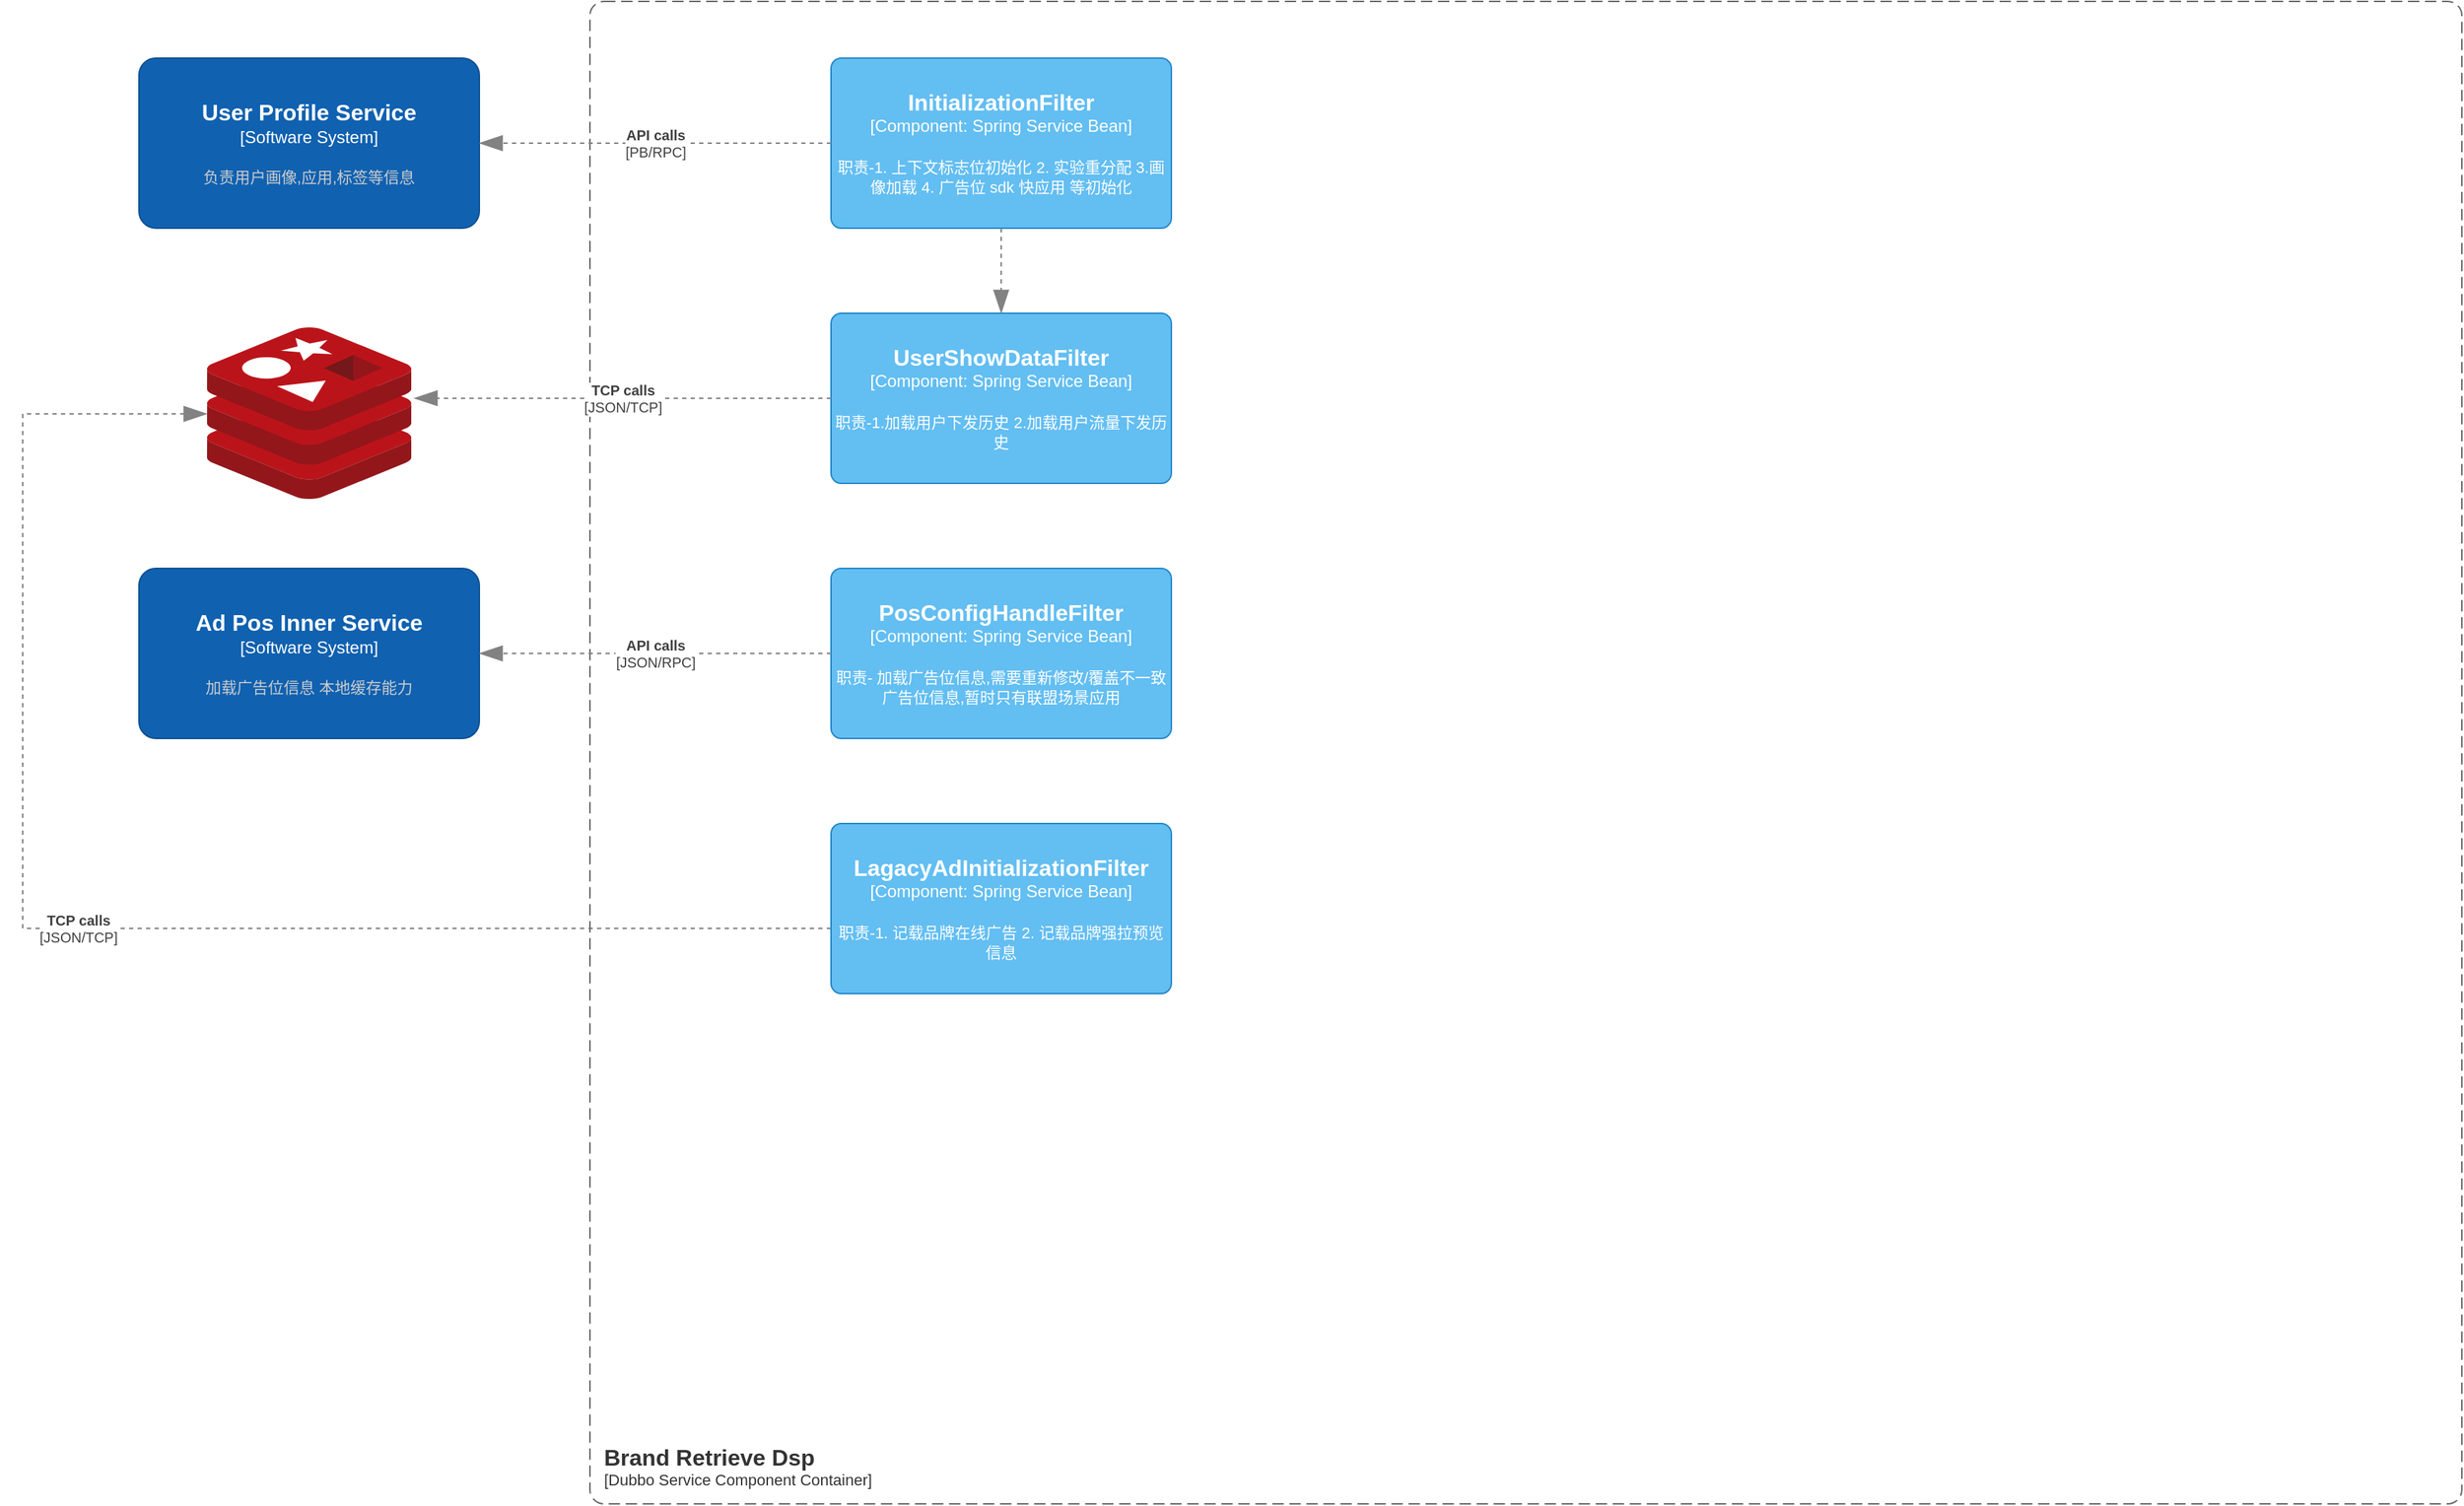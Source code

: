 <mxfile version="20.2.3" type="github">
  <diagram id="_kejkHLoAi_Xvs7EKm9Y" name="Page-1">
    <mxGraphModel dx="2522" dy="762" grid="1" gridSize="10" guides="1" tooltips="1" connect="1" arrows="1" fold="1" page="1" pageScale="1" pageWidth="1100" pageHeight="850" math="0" shadow="0">
      <root>
        <mxCell id="0" />
        <mxCell id="1" parent="0" />
        <object placeholders="1" c4Type="Relationship" c4Technology="JSON/TCP" c4Description="TCP calls" label="&lt;div style=&quot;text-align: left&quot;&gt;&lt;div style=&quot;text-align: center&quot;&gt;&lt;b&gt;%c4Description%&lt;/b&gt;&lt;/div&gt;&lt;div style=&quot;text-align: center&quot;&gt;[%c4Technology%]&lt;/div&gt;&lt;/div&gt;" id="WOmTLpk7vSfhDgGzJoGk-1">
          <mxCell style="endArrow=blockThin;html=1;fontSize=10;fontColor=#404040;strokeWidth=1;endFill=1;strokeColor=#828282;elbow=vertical;metaEdit=1;endSize=14;startSize=14;jumpStyle=arc;jumpSize=16;rounded=0;edgeStyle=orthogonalEdgeStyle;dashed=1;exitX=0;exitY=0.617;exitDx=0;exitDy=0;exitPerimeter=0;" edge="1" parent="1" source="vsTv3JggZ41B_fVjawvH-5" target="XntzjwP_xTA9c9DzUyBa-5">
            <mxGeometry width="240" relative="1" as="geometry">
              <mxPoint x="93.96" y="890.003" as="sourcePoint" />
              <mxPoint x="-200.003" y="890.003" as="targetPoint" />
              <Array as="points">
                <mxPoint x="-370" y="894" />
                <mxPoint x="-370" y="531" />
              </Array>
            </mxGeometry>
          </mxCell>
        </object>
        <object placeholders="1" c4Name="Brand Retrieve Dsp" c4Type="ContainerScopeBoundary" c4Application="Dubbo Service Component Container" label="&lt;font style=&quot;font-size: 16px&quot;&gt;&lt;b&gt;&lt;div style=&quot;text-align: left&quot;&gt;%c4Name%&lt;/div&gt;&lt;/b&gt;&lt;/font&gt;&lt;div style=&quot;text-align: left&quot;&gt;[%c4Application%]&lt;/div&gt;" id="vsTv3JggZ41B_fVjawvH-1">
          <mxCell style="rounded=1;fontSize=11;whiteSpace=wrap;html=1;dashed=1;arcSize=20;fillColor=none;strokeColor=#666666;fontColor=#333333;labelBackgroundColor=none;align=left;verticalAlign=bottom;labelBorderColor=none;spacingTop=0;spacing=10;dashPattern=8 4;metaEdit=1;rotatable=0;perimeter=rectanglePerimeter;noLabel=0;labelPadding=0;allowArrows=0;connectable=0;expand=0;recursiveResize=0;editable=1;pointerEvents=0;absoluteArcSize=1;points=[[0.25,0,0],[0.5,0,0],[0.75,0,0],[1,0.25,0],[1,0.5,0],[1,0.75,0],[0.75,1,0],[0.5,1,0],[0.25,1,0],[0,0.75,0],[0,0.5,0],[0,0.25,0]];" parent="1" vertex="1">
            <mxGeometry x="30" y="240" width="1320" height="1060" as="geometry" />
          </mxCell>
        </object>
        <object placeholders="1" c4Name="InitializationFilter" c4Type="Component" c4Technology="Spring Service Bean" c4Description="职责-1. 上下文标志位初始化 2. 实验重分配 3.画像加载 4. 广告位 sdk 快应用 等初始化" label="&lt;font style=&quot;font-size: 16px&quot;&gt;&lt;b&gt;%c4Name%&lt;/b&gt;&lt;/font&gt;&lt;div&gt;[%c4Type%: %c4Technology%]&lt;/div&gt;&lt;br&gt;&lt;div&gt;&lt;font style=&quot;font-size: 11px&quot;&gt;%c4Description%&lt;/font&gt;&lt;/div&gt;" id="vsTv3JggZ41B_fVjawvH-2">
          <mxCell style="rounded=1;whiteSpace=wrap;html=1;labelBackgroundColor=none;fillColor=#63BEF2;fontColor=#ffffff;align=center;arcSize=6;strokeColor=#2086C9;metaEdit=1;resizable=0;points=[[0.25,0,0],[0.5,0,0],[0.75,0,0],[1,0.25,0],[1,0.5,0],[1,0.75,0],[0.75,1,0],[0.5,1,0],[0.25,1,0],[0,0.75,0],[0,0.5,0],[0,0.25,0]];" parent="1" vertex="1">
            <mxGeometry x="200" y="280" width="240" height="120" as="geometry" />
          </mxCell>
        </object>
        <object placeholders="1" c4Name="UserShowDataFilter" c4Type="Component" c4Technology="Spring Service Bean" c4Description="职责-1.加载用户下发历史 2.加载用户流量下发历史" label="&lt;font style=&quot;font-size: 16px&quot;&gt;&lt;b&gt;%c4Name%&lt;/b&gt;&lt;/font&gt;&lt;div&gt;[%c4Type%: %c4Technology%]&lt;/div&gt;&lt;br&gt;&lt;div&gt;&lt;font style=&quot;font-size: 11px&quot;&gt;%c4Description%&lt;/font&gt;&lt;/div&gt;" id="vsTv3JggZ41B_fVjawvH-3">
          <mxCell style="rounded=1;whiteSpace=wrap;html=1;labelBackgroundColor=none;fillColor=#63BEF2;fontColor=#ffffff;align=center;arcSize=6;strokeColor=#2086C9;metaEdit=1;resizable=0;points=[[0.25,0,0],[0.5,0,0],[0.75,0,0],[1,0.25,0],[1,0.5,0],[1,0.75,0],[0.75,1,0],[0.5,1,0],[0.25,1,0],[0,0.75,0],[0,0.5,0],[0,0.25,0]];" parent="1" vertex="1">
            <mxGeometry x="200" y="460" width="240" height="120" as="geometry" />
          </mxCell>
        </object>
        <object placeholders="1" c4Name="PosConfigHandleFilter" c4Type="Component" c4Technology="Spring Service Bean" c4Description="职责- 加载广告位信息,需要重新修改/覆盖不一致广告位信息,暂时只有联盟场景应用" label="&lt;font style=&quot;font-size: 16px&quot;&gt;&lt;b&gt;%c4Name%&lt;/b&gt;&lt;/font&gt;&lt;div&gt;[%c4Type%: %c4Technology%]&lt;/div&gt;&lt;br&gt;&lt;div&gt;&lt;font style=&quot;font-size: 11px&quot;&gt;%c4Description%&lt;/font&gt;&lt;/div&gt;" id="vsTv3JggZ41B_fVjawvH-4">
          <mxCell style="rounded=1;whiteSpace=wrap;html=1;labelBackgroundColor=none;fillColor=#63BEF2;fontColor=#ffffff;align=center;arcSize=6;strokeColor=#2086C9;metaEdit=1;resizable=0;points=[[0.25,0,0],[0.5,0,0],[0.75,0,0],[1,0.25,0],[1,0.5,0],[1,0.75,0],[0.75,1,0],[0.5,1,0],[0.25,1,0],[0,0.75,0],[0,0.5,0],[0,0.25,0]];" parent="1" vertex="1">
            <mxGeometry x="200" y="640" width="240" height="120" as="geometry" />
          </mxCell>
        </object>
        <object placeholders="1" c4Name="LagacyAdInitializationFilter" c4Type="Component" c4Technology="Spring Service Bean" c4Description="职责-1. 记载品牌在线广告 2. 记载品牌强拉预览信息" label="&lt;font style=&quot;font-size: 16px&quot;&gt;&lt;b&gt;%c4Name%&lt;/b&gt;&lt;/font&gt;&lt;div&gt;[%c4Type%: %c4Technology%]&lt;/div&gt;&lt;br&gt;&lt;div&gt;&lt;font style=&quot;font-size: 11px&quot;&gt;%c4Description%&lt;/font&gt;&lt;/div&gt;" id="vsTv3JggZ41B_fVjawvH-5">
          <mxCell style="rounded=1;whiteSpace=wrap;html=1;labelBackgroundColor=none;fillColor=#63BEF2;fontColor=#ffffff;align=center;arcSize=6;strokeColor=#2086C9;metaEdit=1;resizable=0;points=[[0.25,0,0],[0.5,0,0],[0.75,0,0],[1,0.25,0],[1,0.5,0],[1,0.75,0],[0.75,1,0],[0.5,1,0],[0.25,1,0],[0,0.75,0],[0,0.5,0],[0,0.25,0]];" parent="1" vertex="1">
            <mxGeometry x="200" y="820" width="240" height="120" as="geometry" />
          </mxCell>
        </object>
        <object placeholders="1" c4Name="User Profile Service" c4Type="Software System" c4Description="负责用户画像,应用,标签等信息" label="&lt;font style=&quot;font-size: 16px&quot;&gt;&lt;b&gt;%c4Name%&lt;/b&gt;&lt;/font&gt;&lt;div&gt;[%c4Type%]&lt;/div&gt;&lt;br&gt;&lt;div&gt;&lt;font style=&quot;font-size: 11px&quot;&gt;&lt;font color=&quot;#cccccc&quot;&gt;%c4Description%&lt;/font&gt;&lt;/div&gt;" id="XntzjwP_xTA9c9DzUyBa-1">
          <mxCell style="rounded=1;whiteSpace=wrap;html=1;labelBackgroundColor=none;fillColor=#1061B0;fontColor=#ffffff;align=center;arcSize=10;strokeColor=#0D5091;metaEdit=1;resizable=0;points=[[0.25,0,0],[0.5,0,0],[0.75,0,0],[1,0.25,0],[1,0.5,0],[1,0.75,0],[0.75,1,0],[0.5,1,0],[0.25,1,0],[0,0.75,0],[0,0.5,0],[0,0.25,0]];" parent="1" vertex="1">
            <mxGeometry x="-288" y="280" width="240" height="120" as="geometry" />
          </mxCell>
        </object>
        <object placeholders="1" c4Type="Relationship" c4Technology="PB/RPC" c4Description="API calls" label="&lt;div style=&quot;text-align: left&quot;&gt;&lt;div style=&quot;text-align: center&quot;&gt;&lt;b&gt;%c4Description%&lt;/b&gt;&lt;/div&gt;&lt;div style=&quot;text-align: center&quot;&gt;[%c4Technology%]&lt;/div&gt;&lt;/div&gt;" id="XntzjwP_xTA9c9DzUyBa-4">
          <mxCell style="endArrow=blockThin;html=1;fontSize=10;fontColor=#404040;strokeWidth=1;endFill=1;strokeColor=#828282;elbow=vertical;metaEdit=1;endSize=14;startSize=14;jumpStyle=arc;jumpSize=16;rounded=0;edgeStyle=orthogonalEdgeStyle;dashed=1;entryX=1;entryY=0.5;entryDx=0;entryDy=0;entryPerimeter=0;exitX=0;exitY=0.5;exitDx=0;exitDy=0;exitPerimeter=0;" parent="1" source="vsTv3JggZ41B_fVjawvH-2" target="XntzjwP_xTA9c9DzUyBa-1" edge="1">
            <mxGeometry width="240" relative="1" as="geometry">
              <mxPoint x="150" y="590" as="sourcePoint" />
              <mxPoint x="390" y="590" as="targetPoint" />
            </mxGeometry>
          </mxCell>
        </object>
        <mxCell id="XntzjwP_xTA9c9DzUyBa-5" value="" style="sketch=0;aspect=fixed;html=1;points=[];align=center;image;fontSize=12;image=img/lib/mscae/Cache_Redis_Product.svg;" parent="1" vertex="1">
          <mxGeometry x="-240.03" y="470" width="144.05" height="121" as="geometry" />
        </mxCell>
        <object placeholders="1" c4Type="Relationship" c4Technology="JSON/TCP" c4Description="TCP calls" label="&lt;div style=&quot;text-align: left&quot;&gt;&lt;div style=&quot;text-align: center&quot;&gt;&lt;b&gt;%c4Description%&lt;/b&gt;&lt;/div&gt;&lt;div style=&quot;text-align: center&quot;&gt;[%c4Technology%]&lt;/div&gt;&lt;/div&gt;" id="XntzjwP_xTA9c9DzUyBa-6">
          <mxCell style="endArrow=blockThin;html=1;fontSize=10;fontColor=#404040;strokeWidth=1;endFill=1;strokeColor=#828282;elbow=vertical;metaEdit=1;endSize=14;startSize=14;jumpStyle=arc;jumpSize=16;rounded=0;edgeStyle=orthogonalEdgeStyle;dashed=1;entryX=1.014;entryY=0.413;entryDx=0;entryDy=0;entryPerimeter=0;" parent="1" source="vsTv3JggZ41B_fVjawvH-3" target="XntzjwP_xTA9c9DzUyBa-5" edge="1">
            <mxGeometry width="240" relative="1" as="geometry">
              <mxPoint x="210" y="350" as="sourcePoint" />
              <mxPoint x="-38" y="350" as="targetPoint" />
            </mxGeometry>
          </mxCell>
        </object>
        <object placeholders="1" c4Type="Relationship" id="XntzjwP_xTA9c9DzUyBa-7">
          <mxCell style="endArrow=blockThin;html=1;fontSize=10;fontColor=#404040;strokeWidth=1;endFill=1;strokeColor=#828282;elbow=vertical;metaEdit=1;endSize=14;startSize=14;jumpStyle=arc;jumpSize=16;rounded=0;edgeStyle=orthogonalEdgeStyle;dashed=1;exitX=0.5;exitY=1;exitDx=0;exitDy=0;exitPerimeter=0;" parent="1" source="vsTv3JggZ41B_fVjawvH-2" target="vsTv3JggZ41B_fVjawvH-3" edge="1">
            <mxGeometry width="240" relative="1" as="geometry">
              <mxPoint x="320" y="410" as="sourcePoint" />
              <mxPoint x="810" y="360" as="targetPoint" />
            </mxGeometry>
          </mxCell>
        </object>
        <object placeholders="1" c4Name="Ad Pos Inner Service" c4Type="Software System" c4Description="加载广告位信息 本地缓存能力" label="&lt;font style=&quot;font-size: 16px&quot;&gt;&lt;b&gt;%c4Name%&lt;/b&gt;&lt;/font&gt;&lt;div&gt;[%c4Type%]&lt;/div&gt;&lt;br&gt;&lt;div&gt;&lt;font style=&quot;font-size: 11px&quot;&gt;&lt;font color=&quot;#cccccc&quot;&gt;%c4Description%&lt;/font&gt;&lt;/div&gt;" id="XntzjwP_xTA9c9DzUyBa-8">
          <mxCell style="rounded=1;whiteSpace=wrap;html=1;labelBackgroundColor=none;fillColor=#1061B0;fontColor=#ffffff;align=center;arcSize=10;strokeColor=#0D5091;metaEdit=1;resizable=0;points=[[0.25,0,0],[0.5,0,0],[0.75,0,0],[1,0.25,0],[1,0.5,0],[1,0.75,0],[0.75,1,0],[0.5,1,0],[0.25,1,0],[0,0.75,0],[0,0.5,0],[0,0.25,0]];" parent="1" vertex="1">
            <mxGeometry x="-288" y="640" width="240" height="120" as="geometry" />
          </mxCell>
        </object>
        <object placeholders="1" c4Type="Relationship" c4Technology="JSON/RPC" c4Description="API calls" label="&lt;div style=&quot;text-align: left&quot;&gt;&lt;div style=&quot;text-align: center&quot;&gt;&lt;b&gt;%c4Description%&lt;/b&gt;&lt;/div&gt;&lt;div style=&quot;text-align: center&quot;&gt;[%c4Technology%]&lt;/div&gt;&lt;/div&gt;" id="XntzjwP_xTA9c9DzUyBa-9">
          <mxCell style="endArrow=blockThin;html=1;fontSize=10;fontColor=#404040;strokeWidth=1;endFill=1;strokeColor=#828282;elbow=vertical;metaEdit=1;endSize=14;startSize=14;jumpStyle=arc;jumpSize=16;rounded=0;edgeStyle=orthogonalEdgeStyle;dashed=1;entryX=1;entryY=0.5;entryDx=0;entryDy=0;entryPerimeter=0;exitX=0;exitY=0.5;exitDx=0;exitDy=0;exitPerimeter=0;" parent="1" source="vsTv3JggZ41B_fVjawvH-4" target="XntzjwP_xTA9c9DzUyBa-8" edge="1">
            <mxGeometry width="240" relative="1" as="geometry">
              <mxPoint x="210" y="350" as="sourcePoint" />
              <mxPoint x="-38" y="350" as="targetPoint" />
            </mxGeometry>
          </mxCell>
        </object>
      </root>
    </mxGraphModel>
  </diagram>
</mxfile>
